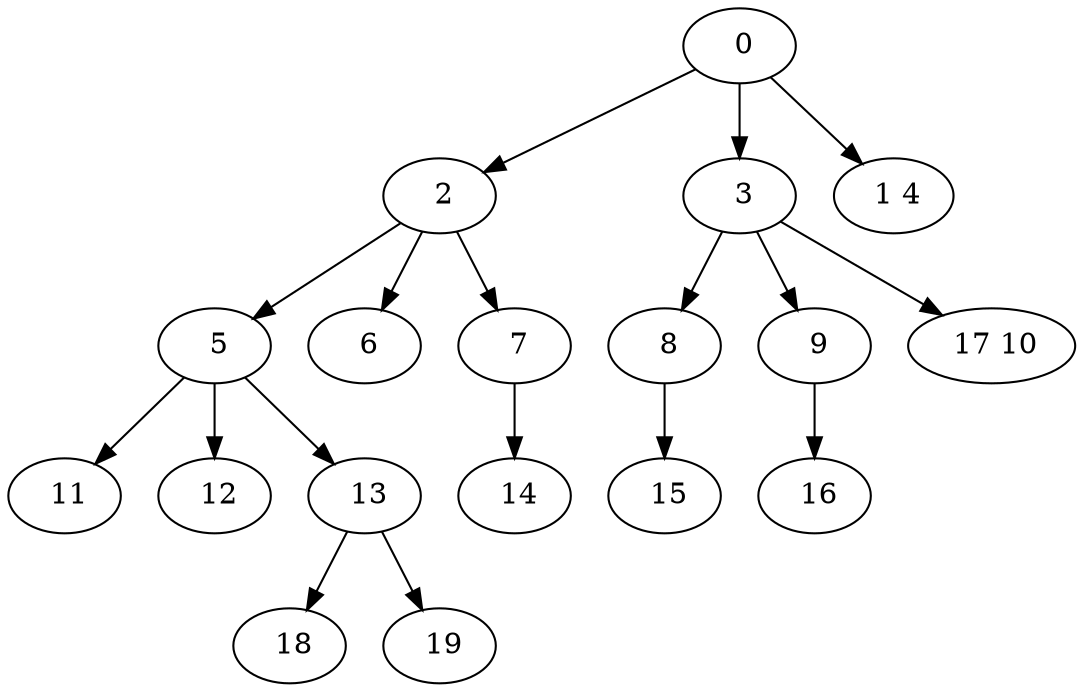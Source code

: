 digraph mytree {
" 0" -> " 2";
" 0" -> " 3";
" 0" -> " 1 4";
" 2" -> " 5";
" 2" -> " 6";
" 2" -> " 7";
" 3" -> " 8";
" 3" -> " 9";
" 3" -> " 17 10";
" 1 4";
" 5" -> " 11";
" 5" -> " 12";
" 5" -> " 13";
" 6";
" 14";
" 7" -> " 14";
" 8" -> " 15";
" 9" -> " 16";
" 17 10";
" 11";
" 12";
" 13" -> " 18";
" 13" -> " 19";
" 15";
" 16";
" 18";
" 19";
}
